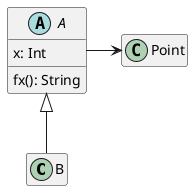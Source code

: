 @startuml
'https://plantuml.com/class-diagram

hide empty members

B -up-|> A

abstract class A {
  x: Int
  fx(): String
}
A -> Point
@enduml